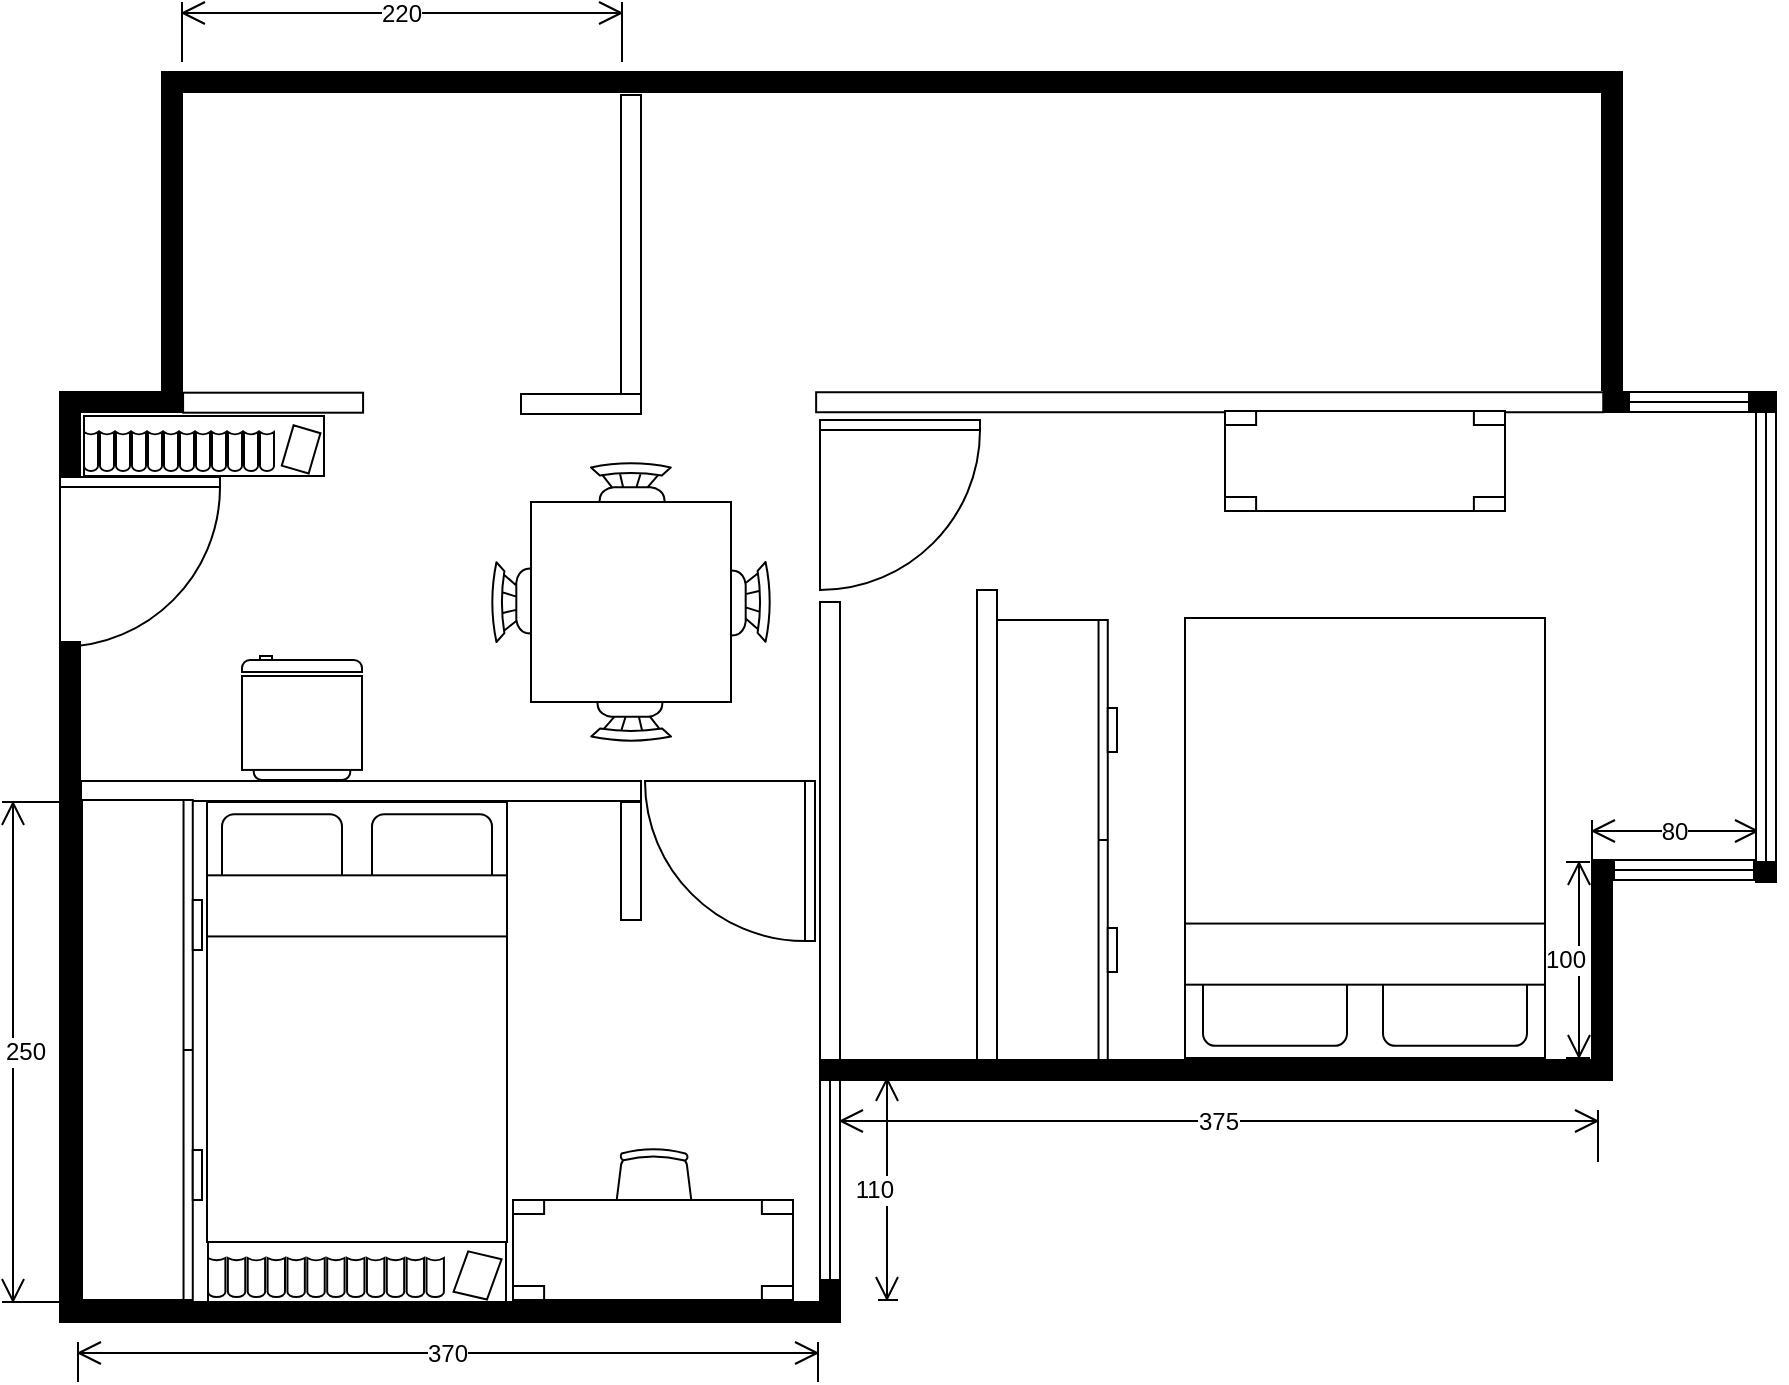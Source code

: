 <mxfile version="13.7.3" type="github">
  <diagram name="Page-1" id="38b20595-45e3-9b7f-d5ca-b57f44c5b66d">
    <mxGraphModel dx="1004" dy="490" grid="1" gridSize="10" guides="1" tooltips="1" connect="1" arrows="1" fold="1" page="1" pageScale="1" pageWidth="1100" pageHeight="850" background="#ffffff" math="0" shadow="0">
      <root>
        <mxCell id="0" />
        <mxCell id="1" parent="0" />
        <mxCell id="4AgcQlxPXhs_4YghqGDG-57" value="" style="verticalLabelPosition=bottom;html=1;verticalAlign=top;align=center;shape=mxgraph.floorplan.office_chair;fillColor=#FFFFFF;fontColor=#000000;" vertex="1" parent="1">
          <mxGeometry x="356" y="713" width="40" height="43" as="geometry" />
        </mxCell>
        <mxCell id="4AgcQlxPXhs_4YghqGDG-1" value="" style="verticalLabelPosition=bottom;html=1;verticalAlign=top;align=center;shape=mxgraph.floorplan.wall;fillColor=#000000;" vertex="1" parent="1">
          <mxGeometry x="79" y="785" width="390" height="20" as="geometry" />
        </mxCell>
        <mxCell id="4AgcQlxPXhs_4YghqGDG-2" value="" style="verticalLabelPosition=bottom;html=1;verticalAlign=top;align=center;shape=mxgraph.floorplan.wall;fillColor=#000000;direction=south;" vertex="1" parent="1">
          <mxGeometry x="74" y="460" width="20" height="329" as="geometry" />
        </mxCell>
        <mxCell id="4AgcQlxPXhs_4YghqGDG-3" value="" style="verticalLabelPosition=bottom;html=1;verticalAlign=top;align=center;shape=mxgraph.floorplan.wall;fillColor=#000000;direction=south;" vertex="1" parent="1">
          <mxGeometry x="454" y="680" width="20" height="109" as="geometry" />
        </mxCell>
        <mxCell id="4AgcQlxPXhs_4YghqGDG-4" value="" style="verticalLabelPosition=bottom;html=1;verticalAlign=top;align=center;shape=mxgraph.floorplan.window;rotation=90;" vertex="1" parent="1">
          <mxGeometry x="414" y="724" width="100" height="10" as="geometry" />
        </mxCell>
        <mxCell id="4AgcQlxPXhs_4YghqGDG-5" value="" style="verticalLabelPosition=bottom;html=1;verticalAlign=top;align=center;shape=mxgraph.floorplan.wall;fillColor=#000000;" vertex="1" parent="1">
          <mxGeometry x="459" y="664" width="385" height="20" as="geometry" />
        </mxCell>
        <mxCell id="4AgcQlxPXhs_4YghqGDG-6" value="" style="verticalLabelPosition=bottom;html=1;verticalAlign=top;align=center;shape=mxgraph.floorplan.wall;fillColor=#000000;direction=south;" vertex="1" parent="1">
          <mxGeometry x="840" y="569" width="20" height="110" as="geometry" />
        </mxCell>
        <mxCell id="4AgcQlxPXhs_4YghqGDG-7" value="370" style="shape=dimension;direction=west;whiteSpace=wrap;html=1;align=center;points=[];verticalAlign=top;spacingTop=-8;labelBackgroundColor=#ffffff" vertex="1" parent="1">
          <mxGeometry x="88" y="810" width="370" height="20" as="geometry" />
        </mxCell>
        <mxCell id="4AgcQlxPXhs_4YghqGDG-8" value="110" style="shape=dimension;direction=north;whiteSpace=wrap;html=1;align=right;points=[];verticalAlign=middle;labelBackgroundColor=#ffffff" vertex="1" parent="1">
          <mxGeometry x="488" y="678" width="10" height="111" as="geometry" />
        </mxCell>
        <mxCell id="4AgcQlxPXhs_4YghqGDG-11" value="" style="verticalLabelPosition=bottom;html=1;verticalAlign=top;align=center;shape=mxgraph.floorplan.wall;direction=south;fontColor=#FFFFFF;fillColor=#FFFFFF;" vertex="1" parent="1">
          <mxGeometry x="461.5" y="440" width="5" height="229" as="geometry" />
        </mxCell>
        <mxCell id="4AgcQlxPXhs_4YghqGDG-14" value="" style="verticalLabelPosition=bottom;html=1;verticalAlign=top;align=center;shape=mxgraph.floorplan.wall;fillColor=#000000;" vertex="1" parent="1">
          <mxGeometry x="856" y="564" width="70" height="20" as="geometry" />
        </mxCell>
        <mxCell id="4AgcQlxPXhs_4YghqGDG-15" value="" style="verticalLabelPosition=bottom;html=1;verticalAlign=top;align=center;shape=mxgraph.floorplan.wall;fillColor=#000000;direction=south;" vertex="1" parent="1">
          <mxGeometry x="922" y="335" width="20" height="245" as="geometry" />
        </mxCell>
        <mxCell id="4AgcQlxPXhs_4YghqGDG-16" value="" style="verticalLabelPosition=bottom;html=1;verticalAlign=top;align=center;shape=mxgraph.floorplan.wall;fillColor=#000000;" vertex="1" parent="1">
          <mxGeometry x="851" y="330" width="77" height="20" as="geometry" />
        </mxCell>
        <mxCell id="4AgcQlxPXhs_4YghqGDG-20" value="80" style="shape=dimension;direction=west;whiteSpace=wrap;html=1;align=center;points=[];verticalAlign=top;spacingTop=-8;labelBackgroundColor=#ffffff;fillColor=#FFFFFF;" vertex="1" parent="1">
          <mxGeometry x="845" y="549" width="83" height="20" as="geometry" />
        </mxCell>
        <mxCell id="4AgcQlxPXhs_4YghqGDG-21" value="375" style="shape=dimension;direction=west;whiteSpace=wrap;html=1;align=center;points=[];verticalAlign=top;spacingTop=-8;labelBackgroundColor=#ffffff;fillColor=#000000;fontColor=#000000;" vertex="1" parent="1">
          <mxGeometry x="469" y="694" width="379" height="26" as="geometry" />
        </mxCell>
        <mxCell id="4AgcQlxPXhs_4YghqGDG-24" value="100" style="shape=dimension;direction=north;whiteSpace=wrap;html=1;align=right;points=[];verticalAlign=middle;labelBackgroundColor=#ffffff;fillColor=#000000;fontColor=#000000;" vertex="1" parent="1">
          <mxGeometry x="832" y="570" width="12" height="98" as="geometry" />
        </mxCell>
        <mxCell id="4AgcQlxPXhs_4YghqGDG-27" value="" style="verticalLabelPosition=bottom;html=1;verticalAlign=top;align=center;shape=mxgraph.floorplan.window;fontColor=#000000;fillColor=#FFFFFF;" vertex="1" parent="1">
          <mxGeometry x="856" y="569" width="70" height="10" as="geometry" />
        </mxCell>
        <mxCell id="4AgcQlxPXhs_4YghqGDG-28" value="" style="verticalLabelPosition=bottom;html=1;verticalAlign=top;align=center;shape=mxgraph.floorplan.window;fillColor=#FFFFFF;fontColor=#000000;rotation=90;" vertex="1" parent="1">
          <mxGeometry x="819.5" y="452.5" width="225" height="10" as="geometry" />
        </mxCell>
        <mxCell id="4AgcQlxPXhs_4YghqGDG-29" value="" style="verticalLabelPosition=bottom;html=1;verticalAlign=top;align=center;shape=mxgraph.floorplan.wall;direction=south;fontColor=#FFFFFF;fillColor=#FFFFFF;rotation=90;" vertex="1" parent="1">
          <mxGeometry x="651.35" y="143.34" width="5" height="393.56" as="geometry" />
        </mxCell>
        <mxCell id="4AgcQlxPXhs_4YghqGDG-30" value="" style="verticalLabelPosition=bottom;html=1;verticalAlign=top;align=center;shape=mxgraph.floorplan.wall;fillColor=#000000;direction=south;" vertex="1" parent="1">
          <mxGeometry x="845" y="184" width="20" height="150" as="geometry" />
        </mxCell>
        <mxCell id="4AgcQlxPXhs_4YghqGDG-31" value="" style="verticalLabelPosition=bottom;html=1;verticalAlign=top;align=center;shape=mxgraph.floorplan.wall;fillColor=#000000;" vertex="1" parent="1">
          <mxGeometry x="130" y="170" width="730" height="20" as="geometry" />
        </mxCell>
        <mxCell id="4AgcQlxPXhs_4YghqGDG-32" value="" style="verticalLabelPosition=bottom;html=1;verticalAlign=top;align=center;shape=mxgraph.floorplan.wall;direction=south;fontColor=#FFFFFF;fillColor=#FFFFFF;rotation=90;" vertex="1" parent="1">
          <mxGeometry x="227" y="394.5" width="5" height="280" as="geometry" />
        </mxCell>
        <mxCell id="4AgcQlxPXhs_4YghqGDG-35" value="250" style="shape=dimension;direction=south;whiteSpace=wrap;html=1;align=left;points=[];verticalAlign=middle;labelBackgroundColor=#ffffff;fillColor=#FFFFFF;fontColor=#000000;" vertex="1" parent="1">
          <mxGeometry x="50" y="540" width="29" height="250" as="geometry" />
        </mxCell>
        <mxCell id="4AgcQlxPXhs_4YghqGDG-37" value="" style="verticalLabelPosition=bottom;html=1;verticalAlign=top;align=center;shape=mxgraph.floorplan.wall;fillColor=#000000;direction=south;" vertex="1" parent="1">
          <mxGeometry x="74" y="336" width="20" height="44" as="geometry" />
        </mxCell>
        <mxCell id="4AgcQlxPXhs_4YghqGDG-38" value="" style="verticalLabelPosition=bottom;html=1;verticalAlign=top;align=center;shape=mxgraph.floorplan.wall;fillColor=#000000;direction=south;" vertex="1" parent="1">
          <mxGeometry x="125" y="184" width="20" height="150" as="geometry" />
        </mxCell>
        <mxCell id="4AgcQlxPXhs_4YghqGDG-39" value="" style="verticalLabelPosition=bottom;html=1;verticalAlign=top;align=center;shape=mxgraph.floorplan.wall;fillColor=#000000;" vertex="1" parent="1">
          <mxGeometry x="79" y="330" width="61" height="20" as="geometry" />
        </mxCell>
        <mxCell id="4AgcQlxPXhs_4YghqGDG-40" value="" style="verticalLabelPosition=bottom;html=1;verticalAlign=top;align=center;shape=mxgraph.floorplan.wall;direction=south;fontColor=#FFFFFF;fillColor=#FFFFFF;rotation=90;" vertex="1" parent="1">
          <mxGeometry x="183.04" y="295.35" width="5" height="90" as="geometry" />
        </mxCell>
        <mxCell id="4AgcQlxPXhs_4YghqGDG-41" value="" style="verticalLabelPosition=bottom;html=1;verticalAlign=top;align=center;shape=mxgraph.floorplan.wall;direction=south;fontColor=#FFFFFF;fillColor=#FFFFFF;" vertex="1" parent="1">
          <mxGeometry x="362" y="186.5" width="5" height="150" as="geometry" />
        </mxCell>
        <mxCell id="4AgcQlxPXhs_4YghqGDG-42" value="" style="verticalLabelPosition=bottom;html=1;verticalAlign=top;align=center;shape=mxgraph.floorplan.window;fillColor=#FFFFFF;fontColor=#000000;" vertex="1" parent="1">
          <mxGeometry x="863.5" y="335" width="60" height="10" as="geometry" />
        </mxCell>
        <mxCell id="4AgcQlxPXhs_4YghqGDG-44" value="" style="verticalLabelPosition=bottom;html=1;verticalAlign=top;align=center;shape=mxgraph.floorplan.doorLeft;aspect=fixed;fillColor=#FFFFFF;fontColor=#000000;" vertex="1" parent="1">
          <mxGeometry x="79" y="377.5" width="80" height="85" as="geometry" />
        </mxCell>
        <mxCell id="4AgcQlxPXhs_4YghqGDG-45" value="" style="verticalLabelPosition=bottom;html=1;verticalAlign=top;align=center;shape=mxgraph.floorplan.doorLeft;aspect=fixed;fillColor=#FFFFFF;fontColor=#000000;rotation=90;" vertex="1" parent="1">
          <mxGeometry x="374" y="527" width="80" height="85" as="geometry" />
        </mxCell>
        <mxCell id="4AgcQlxPXhs_4YghqGDG-49" value="220" style="shape=dimension;direction=west;whiteSpace=wrap;html=1;align=center;points=[];verticalAlign=top;spacingTop=-8;labelBackgroundColor=#ffffff;fillColor=#FFFFFF;fontColor=#000000;" vertex="1" parent="1">
          <mxGeometry x="140" y="140" width="220" height="30" as="geometry" />
        </mxCell>
        <mxCell id="4AgcQlxPXhs_4YghqGDG-50" value="" style="verticalLabelPosition=bottom;html=1;verticalAlign=top;align=center;shape=mxgraph.floorplan.wall;direction=south;fontColor=#FFFFFF;fillColor=#FFFFFF;rotation=90;" vertex="1" parent="1">
          <mxGeometry x="337" y="311" width="5" height="60" as="geometry" />
        </mxCell>
        <mxCell id="4AgcQlxPXhs_4YghqGDG-52" value="" style="verticalLabelPosition=bottom;html=1;verticalAlign=top;align=center;shape=mxgraph.floorplan.bed_double;fillColor=#FFFFFF;fontColor=#000000;" vertex="1" parent="1">
          <mxGeometry x="152.5" y="540" width="150" height="220" as="geometry" />
        </mxCell>
        <mxCell id="4AgcQlxPXhs_4YghqGDG-54" value="" style="verticalLabelPosition=bottom;html=1;verticalAlign=top;align=center;shape=mxgraph.floorplan.bookcase;fillColor=#FFFFFF;fontColor=#000000;" vertex="1" parent="1">
          <mxGeometry x="153" y="760" width="149" height="30" as="geometry" />
        </mxCell>
        <mxCell id="4AgcQlxPXhs_4YghqGDG-55" value="" style="verticalLabelPosition=bottom;html=1;verticalAlign=top;align=center;shape=mxgraph.floorplan.table;fillColor=#FFFFFF;fontColor=#000000;" vertex="1" parent="1">
          <mxGeometry x="305.5" y="739" width="140" height="50" as="geometry" />
        </mxCell>
        <mxCell id="4AgcQlxPXhs_4YghqGDG-56" value="" style="verticalLabelPosition=bottom;html=1;verticalAlign=top;align=center;shape=mxgraph.floorplan.dresser;fillColor=#FFFFFF;fontColor=#000000;rotation=-90;" vertex="1" parent="1">
          <mxGeometry x="-5" y="634" width="250" height="60" as="geometry" />
        </mxCell>
        <mxCell id="4AgcQlxPXhs_4YghqGDG-58" value="" style="verticalLabelPosition=bottom;html=1;verticalAlign=top;align=center;shape=mxgraph.floorplan.dresser;fillColor=#FFFFFF;fontColor=#000000;rotation=-90;" vertex="1" parent="1">
          <mxGeometry x="467.5" y="529" width="220" height="60" as="geometry" />
        </mxCell>
        <mxCell id="4AgcQlxPXhs_4YghqGDG-59" value="" style="verticalLabelPosition=bottom;html=1;verticalAlign=top;align=center;shape=mxgraph.floorplan.bed_double;fillColor=#FFFFFF;fontColor=#000000;rotation=-180;" vertex="1" parent="1">
          <mxGeometry x="641.5" y="448" width="180" height="220" as="geometry" />
        </mxCell>
        <mxCell id="4AgcQlxPXhs_4YghqGDG-61" value="" style="verticalLabelPosition=bottom;html=1;verticalAlign=top;align=center;shape=mxgraph.floorplan.wall;direction=south;fontColor=#FFFFFF;fillColor=#FFFFFF;" vertex="1" parent="1">
          <mxGeometry x="540" y="434" width="5" height="235" as="geometry" />
        </mxCell>
        <mxCell id="4AgcQlxPXhs_4YghqGDG-62" value="" style="verticalLabelPosition=bottom;html=1;verticalAlign=top;align=center;shape=mxgraph.floorplan.wall;direction=south;fontColor=#FFFFFF;fillColor=#FFFFFF;" vertex="1" parent="1">
          <mxGeometry x="362" y="540" width="5" height="59" as="geometry" />
        </mxCell>
        <mxCell id="4AgcQlxPXhs_4YghqGDG-63" value="" style="verticalLabelPosition=bottom;html=1;verticalAlign=top;align=center;shape=mxgraph.floorplan.refrigerator;fillColor=#FFFFFF;fontColor=#000000;rotation=-180;" vertex="1" parent="1">
          <mxGeometry x="170" y="467" width="60" height="62" as="geometry" />
        </mxCell>
        <mxCell id="4AgcQlxPXhs_4YghqGDG-64" value="" style="verticalLabelPosition=bottom;html=1;verticalAlign=top;align=center;shape=mxgraph.floorplan.doorLeft;aspect=fixed;fillColor=#FFFFFF;fontColor=#000000;" vertex="1" parent="1">
          <mxGeometry x="459" y="349" width="80" height="85" as="geometry" />
        </mxCell>
        <mxCell id="4AgcQlxPXhs_4YghqGDG-65" value="" style="verticalLabelPosition=bottom;html=1;verticalAlign=top;align=center;shape=mxgraph.floorplan.table;fillColor=#FFFFFF;fontColor=#000000;" vertex="1" parent="1">
          <mxGeometry x="661.5" y="344.5" width="140" height="50" as="geometry" />
        </mxCell>
        <mxCell id="4AgcQlxPXhs_4YghqGDG-66" value="" style="verticalLabelPosition=bottom;html=1;verticalAlign=top;align=center;shape=mxgraph.floorplan.bookcase;fillColor=#FFFFFF;fontColor=#000000;" vertex="1" parent="1">
          <mxGeometry x="91" y="347" width="120" height="30" as="geometry" />
        </mxCell>
        <mxCell id="4AgcQlxPXhs_4YghqGDG-74" value="" style="verticalLabelPosition=bottom;html=1;verticalAlign=top;align=center;shape=mxgraph.floorplan.chair;shadow=0;fillColor=#FFFFFF;fontColor=#000000;" vertex="1" parent="1">
          <mxGeometry x="344.5" y="370" width="40" height="52" as="geometry" />
        </mxCell>
        <mxCell id="4AgcQlxPXhs_4YghqGDG-75" value="" style="verticalLabelPosition=bottom;html=1;verticalAlign=top;align=center;shape=mxgraph.floorplan.chair;shadow=0;direction=west;fillColor=#FFFFFF;fontColor=#000000;" vertex="1" parent="1">
          <mxGeometry x="344.5" y="458" width="40" height="52" as="geometry" />
        </mxCell>
        <mxCell id="4AgcQlxPXhs_4YghqGDG-76" value="" style="verticalLabelPosition=bottom;html=1;verticalAlign=top;align=center;shape=mxgraph.floorplan.chair;shadow=0;direction=north;fillColor=#FFFFFF;fontColor=#000000;" vertex="1" parent="1">
          <mxGeometry x="294.5" y="420" width="52" height="40" as="geometry" />
        </mxCell>
        <mxCell id="4AgcQlxPXhs_4YghqGDG-77" value="" style="verticalLabelPosition=bottom;html=1;verticalAlign=top;align=center;shape=mxgraph.floorplan.chair;shadow=0;direction=south;fillColor=#FFFFFF;fontColor=#000000;" vertex="1" parent="1">
          <mxGeometry x="382.5" y="420" width="52" height="40" as="geometry" />
        </mxCell>
        <mxCell id="4AgcQlxPXhs_4YghqGDG-78" value="" style="shape=rect;shadow=0;fillColor=#FFFFFF;fontColor=#000000;" vertex="1" parent="1">
          <mxGeometry x="314.5" y="390" width="100" height="100" as="geometry" />
        </mxCell>
      </root>
    </mxGraphModel>
  </diagram>
</mxfile>
